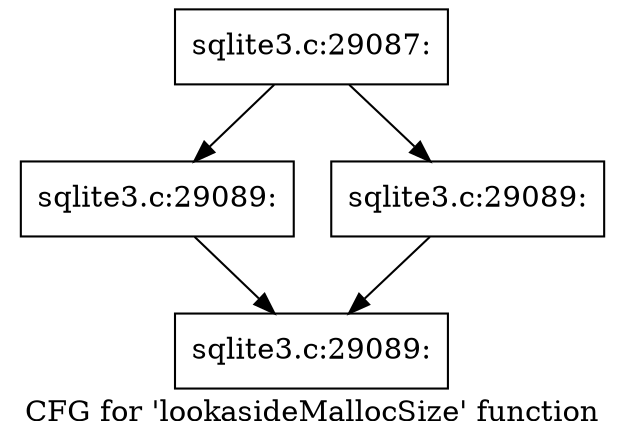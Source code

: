 digraph "CFG for 'lookasideMallocSize' function" {
	label="CFG for 'lookasideMallocSize' function";

	Node0x55c0f6ff4600 [shape=record,label="{sqlite3.c:29087:}"];
	Node0x55c0f6ff4600 -> Node0x55c0f6ff84a0;
	Node0x55c0f6ff4600 -> Node0x55c0f6ff91c0;
	Node0x55c0f6ff84a0 [shape=record,label="{sqlite3.c:29089:}"];
	Node0x55c0f6ff84a0 -> Node0x55c0f6ff7d00;
	Node0x55c0f6ff91c0 [shape=record,label="{sqlite3.c:29089:}"];
	Node0x55c0f6ff91c0 -> Node0x55c0f6ff7d00;
	Node0x55c0f6ff7d00 [shape=record,label="{sqlite3.c:29089:}"];
}
